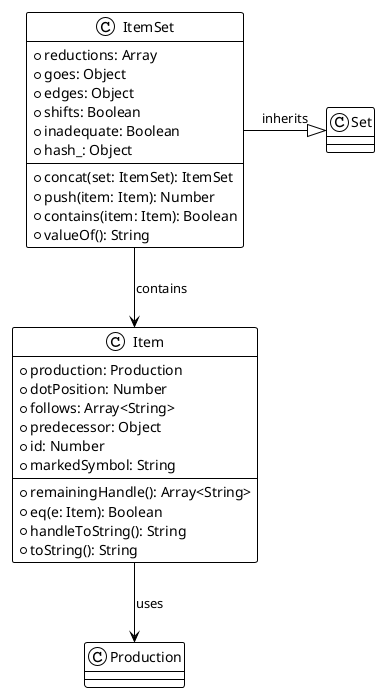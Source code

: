 @startuml item_processor

!theme plain

class Item {
    +production: Production
    +dotPosition: Number
    +follows: Array<String>
    +predecessor: Object
    +id: Number
    +markedSymbol: String
    +remainingHandle(): Array<String>
    +eq(e: Item): Boolean
    +handleToString(): String
    +toString(): String
}

class ItemSet {
    +reductions: Array
    +goes: Object
    +edges: Object
    +shifts: Boolean
    +inadequate: Boolean
    +hash_: Object
    +concat(set: ItemSet): ItemSet
    +push(item: Item): Number
    +contains(item: Item): Boolean
    +valueOf(): String
}

ItemSet -|> Set : inherits
ItemSet --> Item : contains
Item --> Production : uses

@enduml
